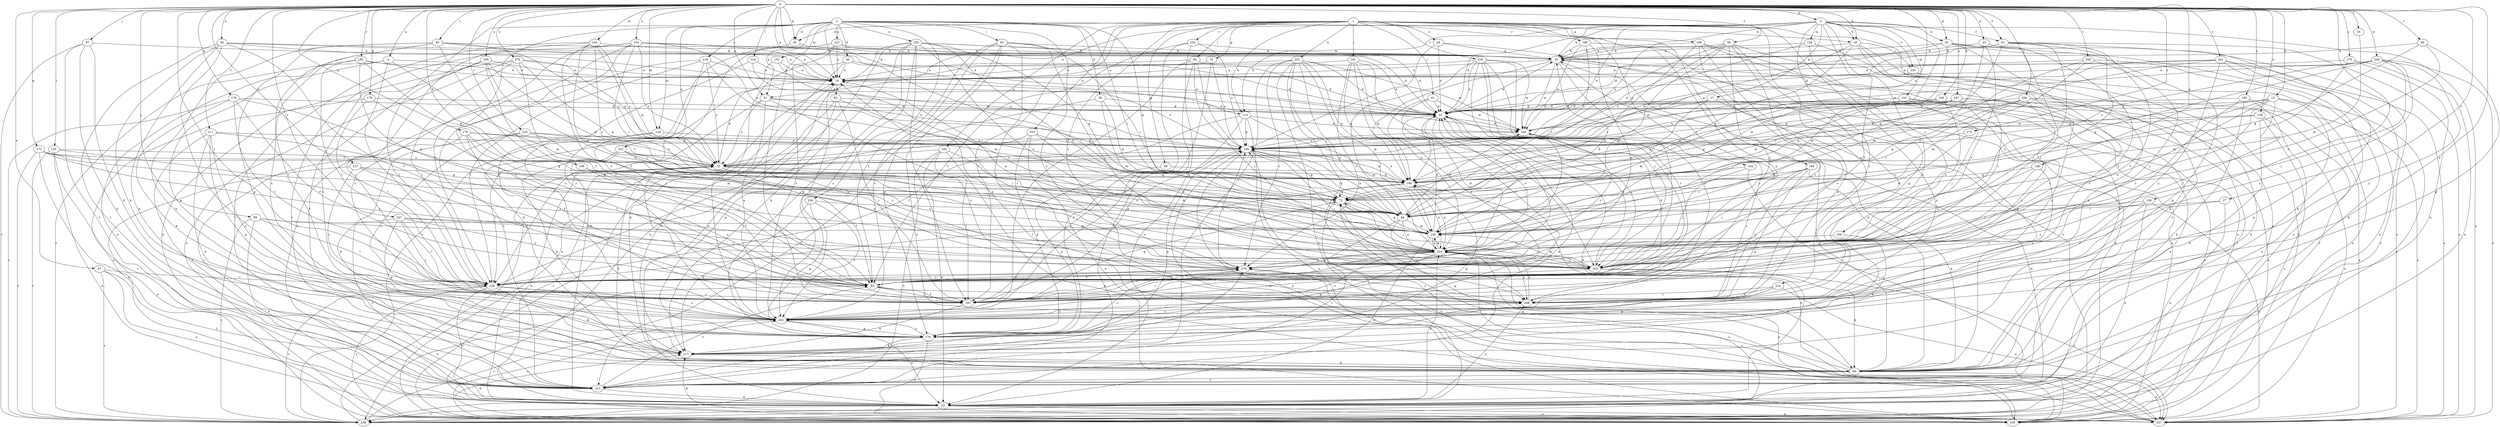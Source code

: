 strict digraph  {
0;
1;
2;
3;
6;
10;
13;
16;
17;
20;
27;
28;
32;
33;
35;
36;
40;
41;
47;
50;
51;
52;
55;
56;
60;
61;
62;
69;
72;
73;
82;
83;
84;
85;
87;
91;
92;
93;
94;
99;
101;
104;
105;
106;
108;
114;
117;
120;
124;
126;
128;
129;
132;
133;
134;
138;
139;
148;
149;
154;
157;
160;
162;
164;
165;
169;
170;
173;
176;
178;
179;
180;
185;
189;
191;
193;
195;
201;
202;
203;
211;
213;
214;
218;
220;
221;
222;
224;
225;
227;
229;
234;
235;
236;
244;
245;
246;
247;
252;
253;
256;
257;
259;
268;
273;
275;
276;
279;
0 -> 3  [label=a];
0 -> 6  [label=a];
0 -> 10  [label=a];
0 -> 13  [label=b];
0 -> 16  [label=b];
0 -> 27  [label=c];
0 -> 33  [label=d];
0 -> 35  [label=d];
0 -> 47  [label=e];
0 -> 50  [label=e];
0 -> 51  [label=e];
0 -> 55  [label=f];
0 -> 56  [label=f];
0 -> 60  [label=f];
0 -> 61  [label=f];
0 -> 82  [label=h];
0 -> 85  [label=i];
0 -> 87  [label=i];
0 -> 99  [label=j];
0 -> 106  [label=k];
0 -> 108  [label=k];
0 -> 114  [label=k];
0 -> 120  [label=l];
0 -> 124  [label=l];
0 -> 126  [label=l];
0 -> 128  [label=l];
0 -> 129  [label=m];
0 -> 139  [label=n];
0 -> 148  [label=n];
0 -> 149  [label=n];
0 -> 154  [label=o];
0 -> 157  [label=o];
0 -> 173  [label=q];
0 -> 176  [label=q];
0 -> 178  [label=q];
0 -> 179  [label=q];
0 -> 185  [label=r];
0 -> 193  [label=s];
0 -> 195  [label=s];
0 -> 201  [label=s];
0 -> 203  [label=t];
0 -> 211  [label=t];
0 -> 225  [label=v];
0 -> 227  [label=v];
0 -> 244  [label=w];
0 -> 245  [label=w];
0 -> 247  [label=x];
0 -> 259  [label=y];
0 -> 268  [label=y];
0 -> 273  [label=z];
0 -> 275  [label=z];
0 -> 276  [label=z];
1 -> 28  [label=c];
1 -> 35  [label=d];
1 -> 69  [label=g];
1 -> 72  [label=g];
1 -> 91  [label=i];
1 -> 92  [label=i];
1 -> 101  [label=j];
1 -> 114  [label=k];
1 -> 160  [label=o];
1 -> 162  [label=p];
1 -> 164  [label=p];
1 -> 165  [label=p];
1 -> 169  [label=p];
1 -> 170  [label=p];
1 -> 189  [label=r];
1 -> 191  [label=r];
1 -> 214  [label=u];
1 -> 229  [label=v];
1 -> 234  [label=v];
1 -> 252  [label=x];
1 -> 253  [label=x];
1 -> 268  [label=y];
1 -> 279  [label=z];
2 -> 10  [label=a];
2 -> 16  [label=b];
2 -> 35  [label=d];
2 -> 36  [label=d];
2 -> 40  [label=d];
2 -> 51  [label=e];
2 -> 73  [label=g];
2 -> 93  [label=i];
2 -> 94  [label=i];
2 -> 128  [label=l];
2 -> 129  [label=m];
2 -> 132  [label=m];
2 -> 213  [label=t];
2 -> 218  [label=u];
2 -> 220  [label=u];
2 -> 221  [label=u];
2 -> 222  [label=u];
2 -> 256  [label=x];
2 -> 268  [label=y];
3 -> 16  [label=b];
3 -> 17  [label=b];
3 -> 20  [label=b];
3 -> 41  [label=d];
3 -> 51  [label=e];
3 -> 61  [label=f];
3 -> 62  [label=f];
3 -> 82  [label=h];
3 -> 104  [label=j];
3 -> 114  [label=k];
3 -> 133  [label=m];
3 -> 134  [label=m];
3 -> 138  [label=m];
3 -> 149  [label=n];
3 -> 191  [label=r];
3 -> 235  [label=v];
3 -> 246  [label=w];
3 -> 257  [label=x];
6 -> 10  [label=a];
6 -> 52  [label=e];
6 -> 128  [label=l];
6 -> 138  [label=m];
6 -> 170  [label=p];
10 -> 83  [label=h];
10 -> 149  [label=n];
10 -> 191  [label=r];
13 -> 41  [label=d];
13 -> 52  [label=e];
13 -> 94  [label=i];
13 -> 105  [label=j];
13 -> 149  [label=n];
13 -> 170  [label=p];
13 -> 224  [label=u];
13 -> 279  [label=z];
16 -> 20  [label=b];
16 -> 32  [label=c];
16 -> 73  [label=g];
16 -> 117  [label=k];
16 -> 128  [label=l];
16 -> 160  [label=o];
16 -> 235  [label=v];
17 -> 41  [label=d];
17 -> 73  [label=g];
17 -> 236  [label=v];
17 -> 246  [label=w];
17 -> 268  [label=y];
20 -> 10  [label=a];
20 -> 105  [label=j];
20 -> 160  [label=o];
20 -> 180  [label=q];
20 -> 191  [label=r];
20 -> 246  [label=w];
27 -> 52  [label=e];
27 -> 62  [label=f];
27 -> 94  [label=i];
28 -> 20  [label=b];
28 -> 41  [label=d];
28 -> 149  [label=n];
28 -> 236  [label=v];
32 -> 10  [label=a];
32 -> 52  [label=e];
32 -> 62  [label=f];
32 -> 84  [label=h];
32 -> 138  [label=m];
32 -> 180  [label=q];
33 -> 20  [label=b];
33 -> 62  [label=f];
33 -> 105  [label=j];
33 -> 138  [label=m];
33 -> 279  [label=z];
35 -> 20  [label=b];
35 -> 236  [label=v];
36 -> 41  [label=d];
36 -> 73  [label=g];
36 -> 138  [label=m];
36 -> 213  [label=t];
40 -> 10  [label=a];
40 -> 41  [label=d];
40 -> 84  [label=h];
40 -> 94  [label=i];
40 -> 257  [label=x];
41 -> 20  [label=b];
41 -> 105  [label=j];
41 -> 128  [label=l];
41 -> 224  [label=u];
41 -> 246  [label=w];
47 -> 52  [label=e];
47 -> 128  [label=l];
47 -> 213  [label=t];
47 -> 236  [label=v];
50 -> 10  [label=a];
50 -> 20  [label=b];
50 -> 41  [label=d];
50 -> 62  [label=f];
50 -> 84  [label=h];
50 -> 117  [label=k];
50 -> 191  [label=r];
50 -> 213  [label=t];
51 -> 32  [label=c];
51 -> 41  [label=d];
51 -> 128  [label=l];
51 -> 180  [label=q];
51 -> 202  [label=s];
51 -> 268  [label=y];
52 -> 32  [label=c];
52 -> 41  [label=d];
52 -> 160  [label=o];
52 -> 224  [label=u];
52 -> 236  [label=v];
52 -> 246  [label=w];
52 -> 257  [label=x];
52 -> 268  [label=y];
55 -> 138  [label=m];
56 -> 20  [label=b];
56 -> 32  [label=c];
56 -> 84  [label=h];
56 -> 138  [label=m];
56 -> 149  [label=n];
56 -> 191  [label=r];
56 -> 268  [label=y];
56 -> 279  [label=z];
60 -> 20  [label=b];
60 -> 73  [label=g];
60 -> 170  [label=p];
60 -> 224  [label=u];
61 -> 20  [label=b];
61 -> 41  [label=d];
61 -> 62  [label=f];
61 -> 73  [label=g];
61 -> 84  [label=h];
61 -> 105  [label=j];
61 -> 224  [label=u];
61 -> 257  [label=x];
62 -> 41  [label=d];
62 -> 191  [label=r];
62 -> 236  [label=v];
62 -> 268  [label=y];
62 -> 279  [label=z];
69 -> 170  [label=p];
69 -> 180  [label=q];
72 -> 10  [label=a];
72 -> 149  [label=n];
72 -> 202  [label=s];
73 -> 94  [label=i];
73 -> 105  [label=j];
73 -> 160  [label=o];
73 -> 224  [label=u];
82 -> 20  [label=b];
82 -> 41  [label=d];
82 -> 117  [label=k];
82 -> 138  [label=m];
82 -> 202  [label=s];
82 -> 236  [label=v];
82 -> 257  [label=x];
83 -> 41  [label=d];
83 -> 105  [label=j];
83 -> 117  [label=k];
83 -> 170  [label=p];
83 -> 191  [label=r];
84 -> 20  [label=b];
84 -> 41  [label=d];
84 -> 73  [label=g];
84 -> 149  [label=n];
84 -> 213  [label=t];
84 -> 257  [label=x];
85 -> 20  [label=b];
85 -> 32  [label=c];
85 -> 62  [label=f];
85 -> 84  [label=h];
85 -> 170  [label=p];
85 -> 191  [label=r];
85 -> 202  [label=s];
85 -> 246  [label=w];
87 -> 20  [label=b];
87 -> 84  [label=h];
87 -> 117  [label=k];
87 -> 213  [label=t];
87 -> 236  [label=v];
91 -> 41  [label=d];
91 -> 62  [label=f];
91 -> 180  [label=q];
91 -> 246  [label=w];
92 -> 10  [label=a];
92 -> 41  [label=d];
92 -> 105  [label=j];
92 -> 149  [label=n];
92 -> 202  [label=s];
92 -> 213  [label=t];
93 -> 20  [label=b];
93 -> 62  [label=f];
93 -> 94  [label=i];
93 -> 105  [label=j];
93 -> 170  [label=p];
93 -> 202  [label=s];
93 -> 257  [label=x];
93 -> 268  [label=y];
94 -> 138  [label=m];
94 -> 149  [label=n];
94 -> 213  [label=t];
94 -> 224  [label=u];
94 -> 246  [label=w];
94 -> 268  [label=y];
99 -> 52  [label=e];
99 -> 105  [label=j];
99 -> 128  [label=l];
99 -> 138  [label=m];
99 -> 236  [label=v];
101 -> 10  [label=a];
101 -> 41  [label=d];
101 -> 105  [label=j];
101 -> 180  [label=q];
101 -> 202  [label=s];
101 -> 224  [label=u];
101 -> 279  [label=z];
104 -> 117  [label=k];
104 -> 224  [label=u];
105 -> 41  [label=d];
105 -> 84  [label=h];
105 -> 138  [label=m];
105 -> 191  [label=r];
105 -> 257  [label=x];
106 -> 62  [label=f];
106 -> 180  [label=q];
108 -> 41  [label=d];
108 -> 73  [label=g];
108 -> 84  [label=h];
108 -> 149  [label=n];
108 -> 180  [label=q];
108 -> 224  [label=u];
114 -> 128  [label=l];
114 -> 138  [label=m];
114 -> 149  [label=n];
114 -> 160  [label=o];
114 -> 191  [label=r];
114 -> 246  [label=w];
117 -> 84  [label=h];
117 -> 149  [label=n];
117 -> 180  [label=q];
117 -> 279  [label=z];
120 -> 32  [label=c];
120 -> 105  [label=j];
120 -> 213  [label=t];
120 -> 236  [label=v];
120 -> 257  [label=x];
124 -> 10  [label=a];
124 -> 149  [label=n];
124 -> 268  [label=y];
126 -> 52  [label=e];
126 -> 94  [label=i];
126 -> 128  [label=l];
126 -> 202  [label=s];
126 -> 257  [label=x];
126 -> 279  [label=z];
128 -> 52  [label=e];
128 -> 117  [label=k];
128 -> 160  [label=o];
128 -> 191  [label=r];
128 -> 202  [label=s];
128 -> 236  [label=v];
128 -> 279  [label=z];
129 -> 149  [label=n];
129 -> 202  [label=s];
129 -> 279  [label=z];
132 -> 10  [label=a];
132 -> 84  [label=h];
132 -> 138  [label=m];
133 -> 41  [label=d];
133 -> 52  [label=e];
133 -> 105  [label=j];
133 -> 138  [label=m];
133 -> 160  [label=o];
133 -> 180  [label=q];
134 -> 20  [label=b];
134 -> 32  [label=c];
134 -> 213  [label=t];
134 -> 268  [label=y];
138 -> 20  [label=b];
138 -> 41  [label=d];
138 -> 52  [label=e];
138 -> 73  [label=g];
138 -> 224  [label=u];
139 -> 32  [label=c];
139 -> 84  [label=h];
139 -> 160  [label=o];
139 -> 236  [label=v];
139 -> 246  [label=w];
148 -> 105  [label=j];
148 -> 180  [label=q];
148 -> 202  [label=s];
148 -> 224  [label=u];
149 -> 32  [label=c];
149 -> 73  [label=g];
149 -> 94  [label=i];
149 -> 105  [label=j];
149 -> 180  [label=q];
149 -> 191  [label=r];
149 -> 257  [label=x];
154 -> 10  [label=a];
154 -> 20  [label=b];
154 -> 32  [label=c];
154 -> 52  [label=e];
154 -> 94  [label=i];
154 -> 149  [label=n];
154 -> 202  [label=s];
154 -> 213  [label=t];
154 -> 268  [label=y];
157 -> 62  [label=f];
157 -> 160  [label=o];
157 -> 180  [label=q];
157 -> 191  [label=r];
157 -> 224  [label=u];
160 -> 117  [label=k];
160 -> 149  [label=n];
160 -> 202  [label=s];
162 -> 105  [label=j];
162 -> 180  [label=q];
162 -> 213  [label=t];
164 -> 84  [label=h];
164 -> 94  [label=i];
164 -> 105  [label=j];
164 -> 170  [label=p];
164 -> 180  [label=q];
164 -> 268  [label=y];
165 -> 32  [label=c];
165 -> 52  [label=e];
165 -> 160  [label=o];
165 -> 191  [label=r];
165 -> 224  [label=u];
165 -> 236  [label=v];
169 -> 20  [label=b];
169 -> 84  [label=h];
169 -> 94  [label=i];
169 -> 160  [label=o];
169 -> 170  [label=p];
169 -> 202  [label=s];
170 -> 117  [label=k];
170 -> 160  [label=o];
170 -> 202  [label=s];
170 -> 279  [label=z];
173 -> 32  [label=c];
173 -> 52  [label=e];
173 -> 73  [label=g];
173 -> 105  [label=j];
173 -> 236  [label=v];
173 -> 279  [label=z];
176 -> 41  [label=d];
176 -> 62  [label=f];
176 -> 73  [label=g];
176 -> 117  [label=k];
176 -> 128  [label=l];
176 -> 236  [label=v];
178 -> 41  [label=d];
178 -> 105  [label=j];
178 -> 128  [label=l];
178 -> 160  [label=o];
179 -> 32  [label=c];
179 -> 62  [label=f];
179 -> 73  [label=g];
179 -> 138  [label=m];
179 -> 149  [label=n];
179 -> 213  [label=t];
180 -> 73  [label=g];
180 -> 128  [label=l];
180 -> 149  [label=n];
180 -> 224  [label=u];
180 -> 257  [label=x];
185 -> 10  [label=a];
185 -> 41  [label=d];
185 -> 62  [label=f];
185 -> 128  [label=l];
185 -> 180  [label=q];
185 -> 236  [label=v];
189 -> 20  [label=b];
189 -> 84  [label=h];
189 -> 94  [label=i];
189 -> 246  [label=w];
189 -> 279  [label=z];
191 -> 62  [label=f];
191 -> 73  [label=g];
191 -> 117  [label=k];
191 -> 224  [label=u];
193 -> 41  [label=d];
193 -> 52  [label=e];
193 -> 84  [label=h];
193 -> 257  [label=x];
193 -> 268  [label=y];
195 -> 10  [label=a];
195 -> 62  [label=f];
195 -> 73  [label=g];
195 -> 128  [label=l];
195 -> 202  [label=s];
195 -> 224  [label=u];
201 -> 10  [label=a];
201 -> 52  [label=e];
201 -> 149  [label=n];
201 -> 180  [label=q];
201 -> 236  [label=v];
201 -> 257  [label=x];
201 -> 268  [label=y];
202 -> 10  [label=a];
202 -> 32  [label=c];
202 -> 52  [label=e];
202 -> 170  [label=p];
202 -> 268  [label=y];
203 -> 10  [label=a];
203 -> 84  [label=h];
203 -> 105  [label=j];
203 -> 138  [label=m];
203 -> 180  [label=q];
211 -> 62  [label=f];
211 -> 84  [label=h];
211 -> 149  [label=n];
211 -> 170  [label=p];
211 -> 202  [label=s];
211 -> 213  [label=t];
213 -> 41  [label=d];
213 -> 52  [label=e];
213 -> 62  [label=f];
214 -> 170  [label=p];
214 -> 191  [label=r];
214 -> 257  [label=x];
214 -> 268  [label=y];
218 -> 10  [label=a];
218 -> 32  [label=c];
218 -> 94  [label=i];
218 -> 128  [label=l];
218 -> 191  [label=r];
218 -> 213  [label=t];
220 -> 20  [label=b];
220 -> 41  [label=d];
220 -> 52  [label=e];
220 -> 73  [label=g];
220 -> 117  [label=k];
220 -> 138  [label=m];
220 -> 170  [label=p];
220 -> 191  [label=r];
220 -> 202  [label=s];
220 -> 224  [label=u];
220 -> 257  [label=x];
221 -> 10  [label=a];
221 -> 20  [label=b];
221 -> 41  [label=d];
221 -> 52  [label=e];
221 -> 191  [label=r];
221 -> 202  [label=s];
222 -> 32  [label=c];
222 -> 94  [label=i];
222 -> 117  [label=k];
222 -> 128  [label=l];
222 -> 279  [label=z];
224 -> 10  [label=a];
224 -> 41  [label=d];
224 -> 84  [label=h];
224 -> 105  [label=j];
224 -> 138  [label=m];
224 -> 160  [label=o];
224 -> 170  [label=p];
224 -> 180  [label=q];
224 -> 191  [label=r];
224 -> 202  [label=s];
224 -> 268  [label=y];
224 -> 279  [label=z];
225 -> 32  [label=c];
225 -> 84  [label=h];
225 -> 149  [label=n];
225 -> 202  [label=s];
225 -> 224  [label=u];
227 -> 128  [label=l];
227 -> 138  [label=m];
227 -> 170  [label=p];
227 -> 191  [label=r];
227 -> 213  [label=t];
227 -> 224  [label=u];
227 -> 279  [label=z];
229 -> 10  [label=a];
229 -> 41  [label=d];
229 -> 62  [label=f];
229 -> 94  [label=i];
229 -> 105  [label=j];
229 -> 191  [label=r];
229 -> 224  [label=u];
229 -> 246  [label=w];
229 -> 268  [label=y];
234 -> 20  [label=b];
234 -> 62  [label=f];
234 -> 149  [label=n];
234 -> 160  [label=o];
234 -> 213  [label=t];
235 -> 149  [label=n];
235 -> 160  [label=o];
236 -> 20  [label=b];
236 -> 32  [label=c];
236 -> 202  [label=s];
236 -> 224  [label=u];
244 -> 20  [label=b];
244 -> 32  [label=c];
244 -> 62  [label=f];
244 -> 94  [label=i];
244 -> 105  [label=j];
244 -> 180  [label=q];
244 -> 191  [label=r];
244 -> 213  [label=t];
245 -> 10  [label=a];
245 -> 32  [label=c];
245 -> 73  [label=g];
245 -> 105  [label=j];
245 -> 191  [label=r];
245 -> 246  [label=w];
245 -> 257  [label=x];
245 -> 268  [label=y];
246 -> 149  [label=n];
246 -> 202  [label=s];
246 -> 279  [label=z];
247 -> 32  [label=c];
247 -> 41  [label=d];
247 -> 73  [label=g];
247 -> 94  [label=i];
247 -> 191  [label=r];
247 -> 213  [label=t];
247 -> 268  [label=y];
252 -> 10  [label=a];
252 -> 41  [label=d];
252 -> 94  [label=i];
252 -> 138  [label=m];
252 -> 180  [label=q];
252 -> 213  [label=t];
252 -> 224  [label=u];
252 -> 236  [label=v];
252 -> 246  [label=w];
252 -> 268  [label=y];
252 -> 279  [label=z];
253 -> 52  [label=e];
253 -> 128  [label=l];
253 -> 149  [label=n];
253 -> 170  [label=p];
253 -> 224  [label=u];
256 -> 94  [label=i];
256 -> 117  [label=k];
256 -> 170  [label=p];
256 -> 202  [label=s];
257 -> 10  [label=a];
257 -> 73  [label=g];
257 -> 117  [label=k];
257 -> 279  [label=z];
259 -> 41  [label=d];
259 -> 73  [label=g];
259 -> 94  [label=i];
259 -> 180  [label=q];
259 -> 213  [label=t];
259 -> 257  [label=x];
259 -> 279  [label=z];
268 -> 10  [label=a];
268 -> 202  [label=s];
268 -> 224  [label=u];
273 -> 10  [label=a];
273 -> 52  [label=e];
273 -> 84  [label=h];
273 -> 138  [label=m];
275 -> 138  [label=m];
275 -> 149  [label=n];
276 -> 10  [label=a];
276 -> 52  [label=e];
276 -> 73  [label=g];
276 -> 128  [label=l];
276 -> 149  [label=n];
276 -> 160  [label=o];
276 -> 279  [label=z];
279 -> 62  [label=f];
279 -> 128  [label=l];
279 -> 149  [label=n];
279 -> 268  [label=y];
}
